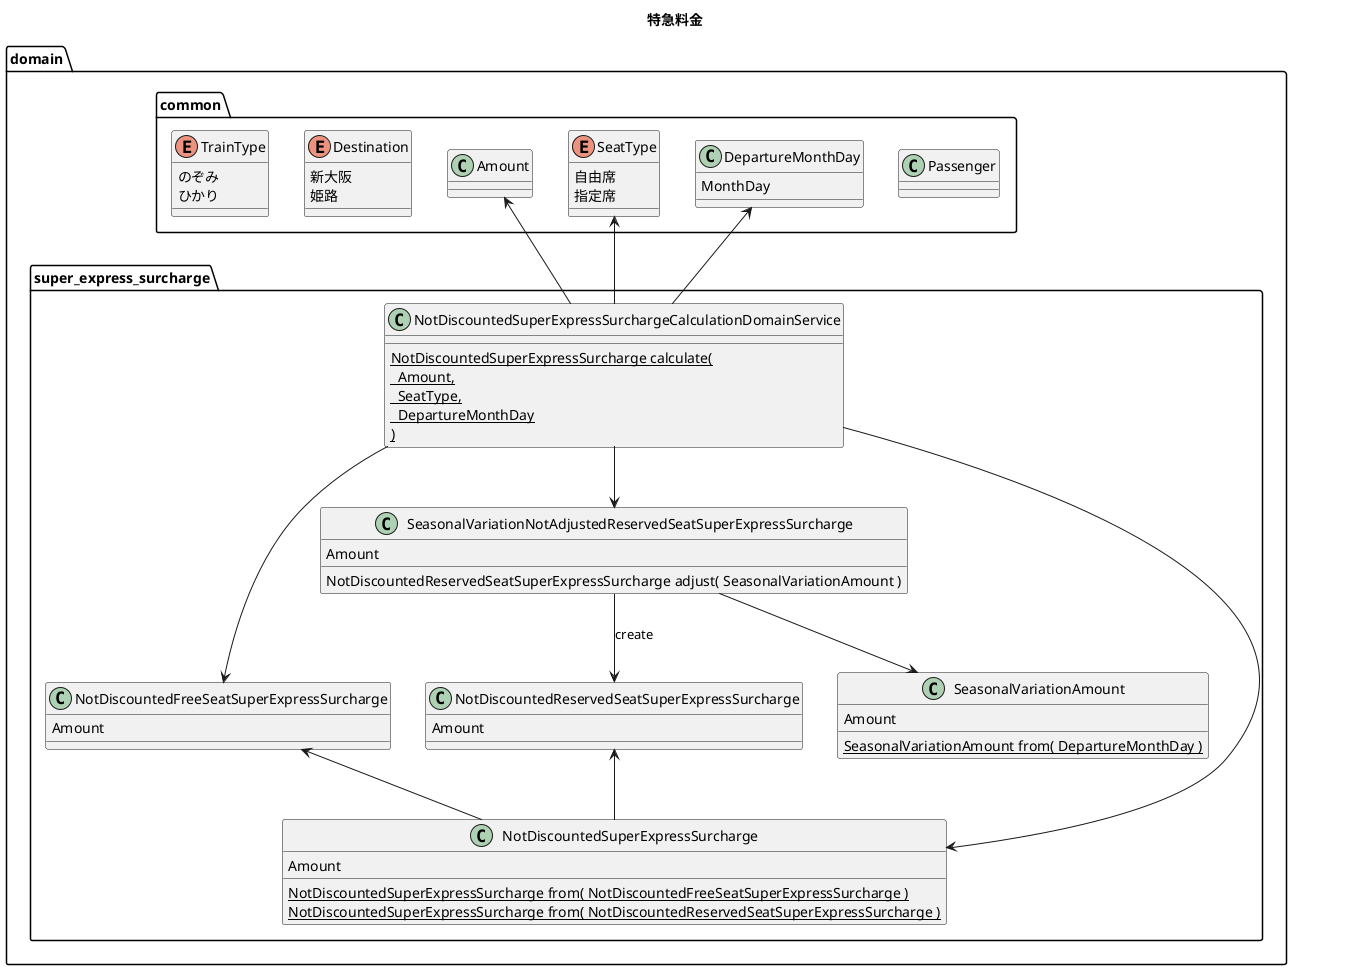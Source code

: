 @startuml

title 特急料金

namespace domain {
    namespace super_express_surcharge {
        class NotDiscountedSuperExpressSurchargeCalculationDomainService {
            {static} NotDiscountedSuperExpressSurcharge calculate(\n  Amount,\n  SeatType,\n  DepartureMonthDay\n)
        }
        class NotDiscountedFreeSeatSuperExpressSurcharge {
            Amount
        }
        class SeasonalVariationNotAdjustedReservedSeatSuperExpressSurcharge {
            Amount
            NotDiscountedReservedSeatSuperExpressSurcharge adjust( SeasonalVariationAmount )
        }
        class NotDiscountedReservedSeatSuperExpressSurcharge {
            Amount
        }
        class SeasonalVariationAmount {
            Amount
            {static} SeasonalVariationAmount from( DepartureMonthDay )
        }
        class NotDiscountedSuperExpressSurcharge {
            Amount
            {static} NotDiscountedSuperExpressSurcharge from( NotDiscountedFreeSeatSuperExpressSurcharge )
            {static} NotDiscountedSuperExpressSurcharge from( NotDiscountedReservedSeatSuperExpressSurcharge )
        }

        SeasonalVariationNotAdjustedReservedSeatSuperExpressSurcharge -[hidden]d- NotDiscountedFreeSeatSuperExpressSurcharge
        NotDiscountedFreeSeatSuperExpressSurcharge -[hidden]r- NotDiscountedReservedSeatSuperExpressSurcharge

        SeasonalVariationNotAdjustedReservedSeatSuperExpressSurcharge -d-> SeasonalVariationAmount

        NotDiscountedSuperExpressSurchargeCalculationDomainService -d-> NotDiscountedFreeSeatSuperExpressSurcharge
        NotDiscountedSuperExpressSurchargeCalculationDomainService -d-> SeasonalVariationNotAdjustedReservedSeatSuperExpressSurcharge
        SeasonalVariationNotAdjustedReservedSeatSuperExpressSurcharge -d-> NotDiscountedReservedSeatSuperExpressSurcharge: create
        NotDiscountedSuperExpressSurchargeCalculationDomainService -d-> NotDiscountedSuperExpressSurcharge
        NotDiscountedSuperExpressSurcharge -u-> NotDiscountedFreeSeatSuperExpressSurcharge
        NotDiscountedSuperExpressSurcharge -u-> NotDiscountedReservedSeatSuperExpressSurcharge
    }

    namespace common {
        class Amount {}
        class DepartureMonthDay {
            MonthDay
        }
        enum Destination {
            新大阪
            姫路
        }
        class Passenger {}
        enum SeatType {
            自由席
            指定席
        }
        enum TrainType {
            のぞみ
            ひかり
        }

        TrainType -[hidden]r- Destination
        Destination -[hidden]r- Amount
        Amount -[hidden]r- SeatType
        SeatType -[hidden]r- DepartureMonthDay
        DepartureMonthDay -[hidden]r- Passenger
    }

    domain.super_express_surcharge.NotDiscountedSuperExpressSurchargeCalculationDomainService -u-> domain.common.Amount
    domain.super_express_surcharge.NotDiscountedSuperExpressSurchargeCalculationDomainService -u-> domain.common.SeatType
    domain.super_express_surcharge.NotDiscountedSuperExpressSurchargeCalculationDomainService -u-> domain.common.DepartureMonthDay
}

@enduml